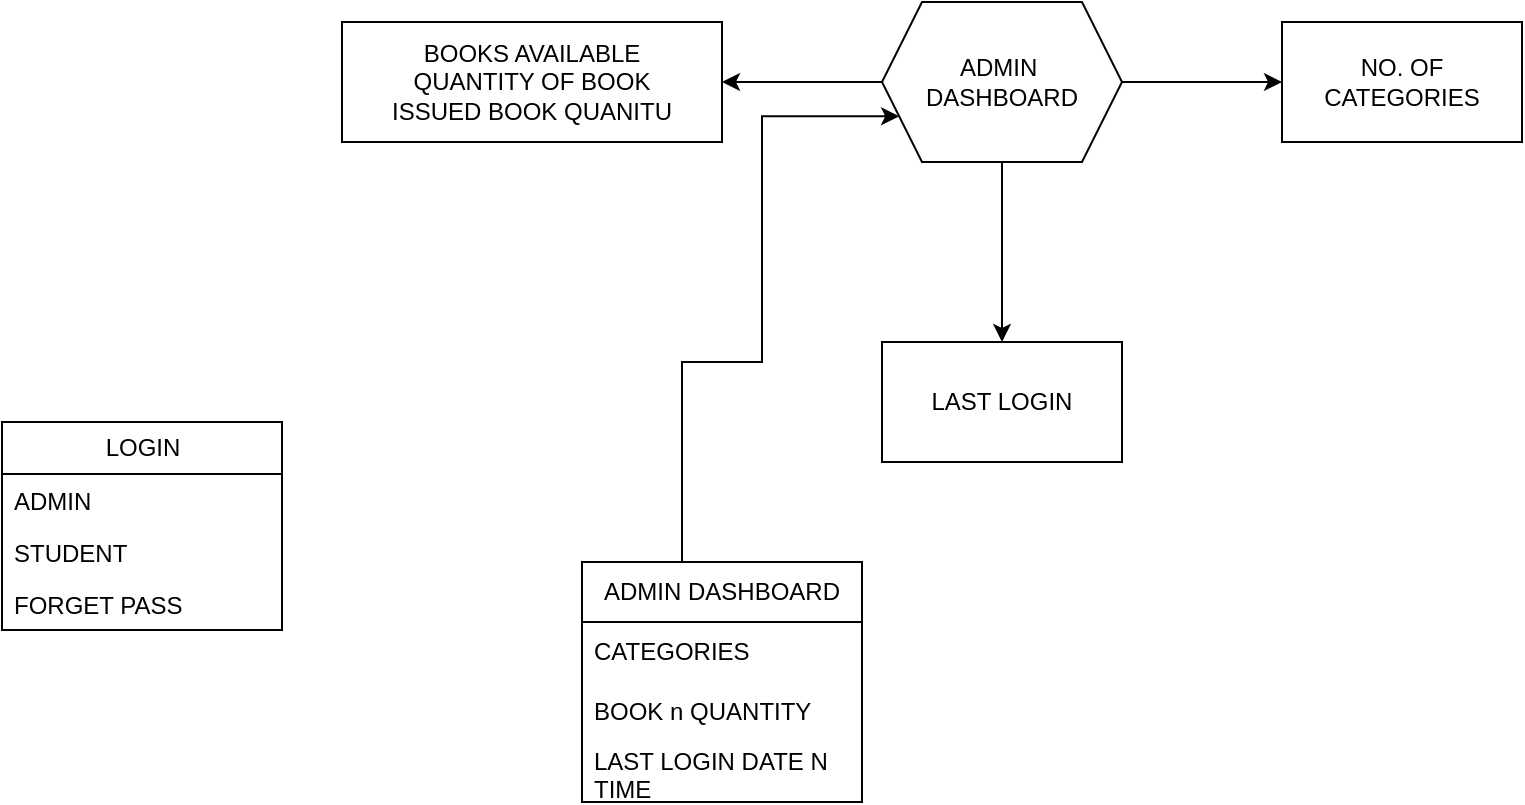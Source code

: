 <mxfile version="24.7.17">
  <diagram name="Page-1" id="zIvVYoIHXLTCiJ3-sLYY">
    <mxGraphModel dx="1434" dy="754" grid="1" gridSize="10" guides="1" tooltips="1" connect="1" arrows="1" fold="1" page="1" pageScale="1" pageWidth="827" pageHeight="1169" math="0" shadow="0">
      <root>
        <mxCell id="0" />
        <mxCell id="1" parent="0" />
        <mxCell id="Y9VhKuXuQL0YcdCnADmT-1" value="LOGIN" style="swimlane;fontStyle=0;childLayout=stackLayout;horizontal=1;startSize=26;fillColor=none;horizontalStack=0;resizeParent=1;resizeParentMax=0;resizeLast=0;collapsible=1;marginBottom=0;html=1;" vertex="1" parent="1">
          <mxGeometry x="50" y="260" width="140" height="104" as="geometry" />
        </mxCell>
        <mxCell id="Y9VhKuXuQL0YcdCnADmT-2" value="ADMIN" style="text;strokeColor=none;fillColor=none;align=left;verticalAlign=top;spacingLeft=4;spacingRight=4;overflow=hidden;rotatable=0;points=[[0,0.5],[1,0.5]];portConstraint=eastwest;whiteSpace=wrap;html=1;" vertex="1" parent="Y9VhKuXuQL0YcdCnADmT-1">
          <mxGeometry y="26" width="140" height="26" as="geometry" />
        </mxCell>
        <mxCell id="Y9VhKuXuQL0YcdCnADmT-3" value="STUDENT" style="text;strokeColor=none;fillColor=none;align=left;verticalAlign=top;spacingLeft=4;spacingRight=4;overflow=hidden;rotatable=0;points=[[0,0.5],[1,0.5]];portConstraint=eastwest;whiteSpace=wrap;html=1;" vertex="1" parent="Y9VhKuXuQL0YcdCnADmT-1">
          <mxGeometry y="52" width="140" height="26" as="geometry" />
        </mxCell>
        <mxCell id="Y9VhKuXuQL0YcdCnADmT-4" value="FORGET PASS" style="text;strokeColor=none;fillColor=none;align=left;verticalAlign=top;spacingLeft=4;spacingRight=4;overflow=hidden;rotatable=0;points=[[0,0.5],[1,0.5]];portConstraint=eastwest;whiteSpace=wrap;html=1;" vertex="1" parent="Y9VhKuXuQL0YcdCnADmT-1">
          <mxGeometry y="78" width="140" height="26" as="geometry" />
        </mxCell>
        <mxCell id="Y9VhKuXuQL0YcdCnADmT-9" value="" style="edgeStyle=orthogonalEdgeStyle;rounded=0;orthogonalLoop=1;jettySize=auto;html=1;" edge="1" parent="1" source="Y9VhKuXuQL0YcdCnADmT-7" target="Y9VhKuXuQL0YcdCnADmT-8">
          <mxGeometry relative="1" as="geometry" />
        </mxCell>
        <mxCell id="Y9VhKuXuQL0YcdCnADmT-12" value="" style="edgeStyle=orthogonalEdgeStyle;rounded=0;orthogonalLoop=1;jettySize=auto;html=1;" edge="1" parent="1" source="Y9VhKuXuQL0YcdCnADmT-7" target="Y9VhKuXuQL0YcdCnADmT-11">
          <mxGeometry relative="1" as="geometry" />
        </mxCell>
        <mxCell id="Y9VhKuXuQL0YcdCnADmT-16" value="" style="edgeStyle=orthogonalEdgeStyle;rounded=0;orthogonalLoop=1;jettySize=auto;html=1;" edge="1" parent="1" source="Y9VhKuXuQL0YcdCnADmT-7" target="Y9VhKuXuQL0YcdCnADmT-15">
          <mxGeometry relative="1" as="geometry" />
        </mxCell>
        <mxCell id="Y9VhKuXuQL0YcdCnADmT-7" value="ADMIN&amp;nbsp;&lt;div&gt;DASHBOARD&lt;/div&gt;" style="shape=hexagon;perimeter=hexagonPerimeter2;whiteSpace=wrap;html=1;fixedSize=1;" vertex="1" parent="1">
          <mxGeometry x="490" y="50" width="120" height="80" as="geometry" />
        </mxCell>
        <mxCell id="Y9VhKuXuQL0YcdCnADmT-8" value="LAST LOGIN" style="whiteSpace=wrap;html=1;" vertex="1" parent="1">
          <mxGeometry x="490" y="220" width="120" height="60" as="geometry" />
        </mxCell>
        <mxCell id="Y9VhKuXuQL0YcdCnADmT-11" value="NO. OF CATEGORIES" style="whiteSpace=wrap;html=1;" vertex="1" parent="1">
          <mxGeometry x="690" y="60" width="120" height="60" as="geometry" />
        </mxCell>
        <mxCell id="Y9VhKuXuQL0YcdCnADmT-15" value="BOOKS AVAILABLE&lt;div&gt;QUANTITY OF BOOK&lt;/div&gt;&lt;div&gt;ISSUED BOOK QUANITU&lt;/div&gt;" style="whiteSpace=wrap;html=1;" vertex="1" parent="1">
          <mxGeometry x="220" y="60" width="190" height="60" as="geometry" />
        </mxCell>
        <mxCell id="Y9VhKuXuQL0YcdCnADmT-21" style="edgeStyle=orthogonalEdgeStyle;rounded=0;orthogonalLoop=1;jettySize=auto;html=1;entryX=0;entryY=0.75;entryDx=0;entryDy=0;" edge="1" parent="1" source="Y9VhKuXuQL0YcdCnADmT-17" target="Y9VhKuXuQL0YcdCnADmT-7">
          <mxGeometry relative="1" as="geometry">
            <Array as="points">
              <mxPoint x="390" y="230" />
              <mxPoint x="430" y="230" />
              <mxPoint x="430" y="107" />
            </Array>
          </mxGeometry>
        </mxCell>
        <mxCell id="Y9VhKuXuQL0YcdCnADmT-17" value="ADMIN DASHBOARD" style="swimlane;fontStyle=0;childLayout=stackLayout;horizontal=1;startSize=30;horizontalStack=0;resizeParent=1;resizeParentMax=0;resizeLast=0;collapsible=1;marginBottom=0;whiteSpace=wrap;html=1;" vertex="1" parent="1">
          <mxGeometry x="340" y="330" width="140" height="120" as="geometry" />
        </mxCell>
        <mxCell id="Y9VhKuXuQL0YcdCnADmT-18" value="CATEGORIES" style="text;strokeColor=none;fillColor=none;align=left;verticalAlign=middle;spacingLeft=4;spacingRight=4;overflow=hidden;points=[[0,0.5],[1,0.5]];portConstraint=eastwest;rotatable=0;whiteSpace=wrap;html=1;" vertex="1" parent="Y9VhKuXuQL0YcdCnADmT-17">
          <mxGeometry y="30" width="140" height="30" as="geometry" />
        </mxCell>
        <mxCell id="Y9VhKuXuQL0YcdCnADmT-19" value="BOOK n QUANTITY" style="text;strokeColor=none;fillColor=none;align=left;verticalAlign=middle;spacingLeft=4;spacingRight=4;overflow=hidden;points=[[0,0.5],[1,0.5]];portConstraint=eastwest;rotatable=0;whiteSpace=wrap;html=1;" vertex="1" parent="Y9VhKuXuQL0YcdCnADmT-17">
          <mxGeometry y="60" width="140" height="30" as="geometry" />
        </mxCell>
        <mxCell id="Y9VhKuXuQL0YcdCnADmT-20" value="LAST LOGIN DATE N TIME" style="text;strokeColor=none;fillColor=none;align=left;verticalAlign=middle;spacingLeft=4;spacingRight=4;overflow=hidden;points=[[0,0.5],[1,0.5]];portConstraint=eastwest;rotatable=0;whiteSpace=wrap;html=1;" vertex="1" parent="Y9VhKuXuQL0YcdCnADmT-17">
          <mxGeometry y="90" width="140" height="30" as="geometry" />
        </mxCell>
      </root>
    </mxGraphModel>
  </diagram>
</mxfile>
